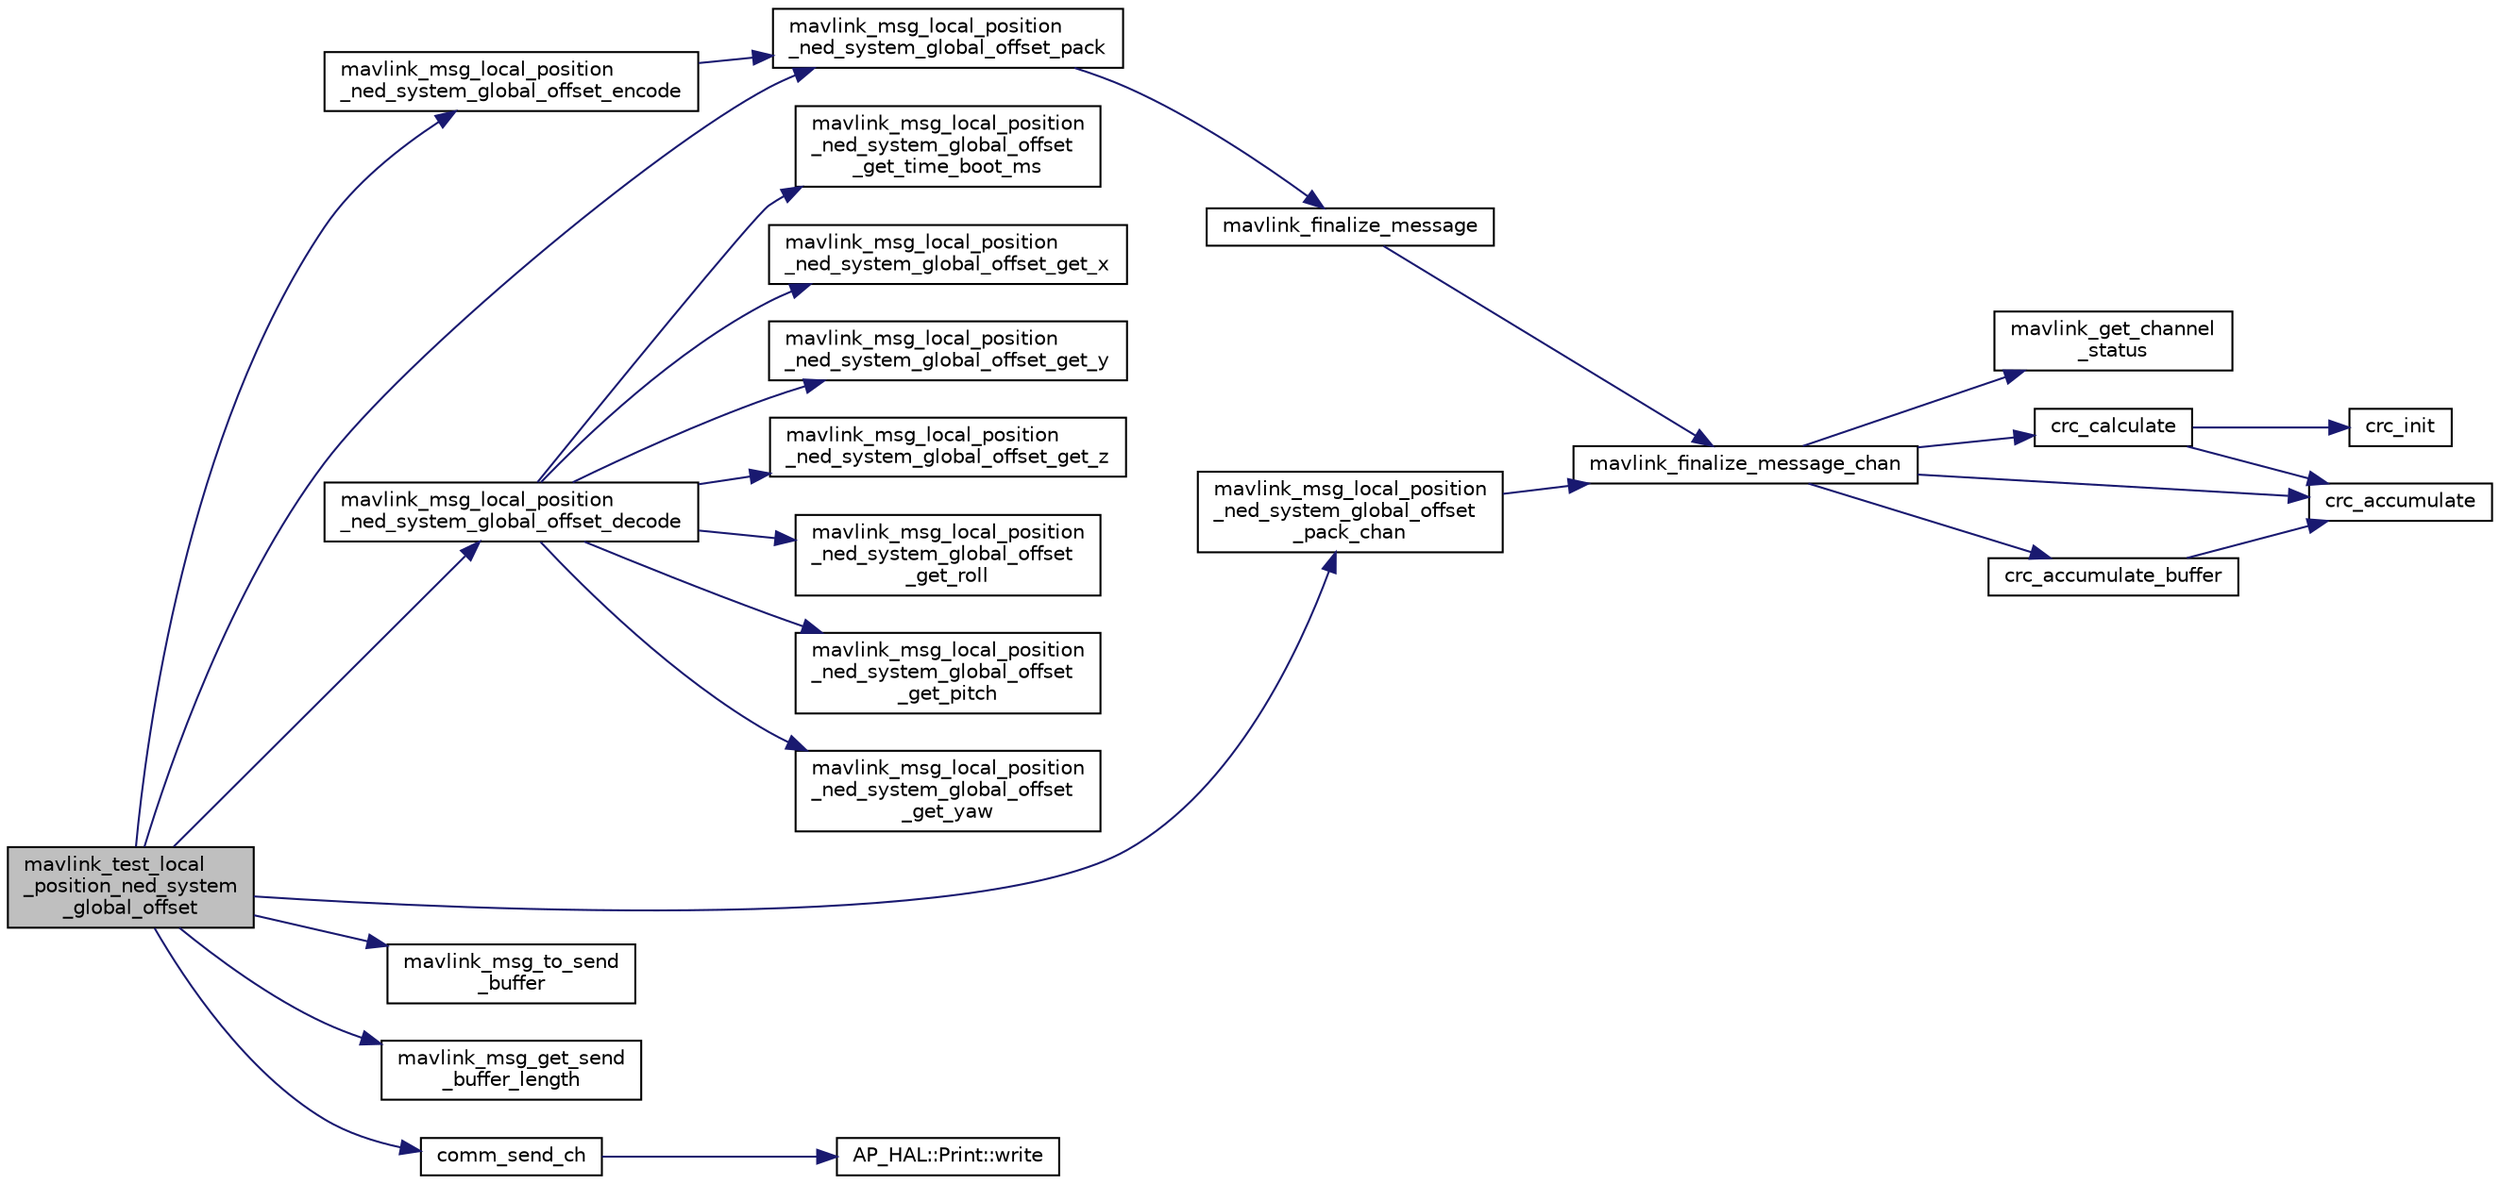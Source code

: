 digraph "mavlink_test_local_position_ned_system_global_offset"
{
 // INTERACTIVE_SVG=YES
  edge [fontname="Helvetica",fontsize="10",labelfontname="Helvetica",labelfontsize="10"];
  node [fontname="Helvetica",fontsize="10",shape=record];
  rankdir="LR";
  Node1 [label="mavlink_test_local\l_position_ned_system\l_global_offset",height=0.2,width=0.4,color="black", fillcolor="grey75", style="filled", fontcolor="black"];
  Node1 -> Node2 [color="midnightblue",fontsize="10",style="solid",fontname="Helvetica"];
  Node2 [label="mavlink_msg_local_position\l_ned_system_global_offset_encode",height=0.2,width=0.4,color="black", fillcolor="white", style="filled",URL="$mavlink__msg__local__position__ned__system__global__offset_8h.html#a7f00fd9a7f77724e18f4cd2e10d4a142",tooltip="Encode a local_position_ned_system_global_offset struct. "];
  Node2 -> Node3 [color="midnightblue",fontsize="10",style="solid",fontname="Helvetica"];
  Node3 [label="mavlink_msg_local_position\l_ned_system_global_offset_pack",height=0.2,width=0.4,color="black", fillcolor="white", style="filled",URL="$mavlink__msg__local__position__ned__system__global__offset_8h.html#a69579fc065a7b22e56b0411b88bd9a91",tooltip="Pack a local_position_ned_system_global_offset message. "];
  Node3 -> Node4 [color="midnightblue",fontsize="10",style="solid",fontname="Helvetica"];
  Node4 [label="mavlink_finalize_message",height=0.2,width=0.4,color="black", fillcolor="white", style="filled",URL="$mavlink__helpers_8h.html#af3bea083c5ec83f5b6570b2bd4a817d0",tooltip="Finalize a MAVLink message with MAVLINK_COMM_0 as default channel. "];
  Node4 -> Node5 [color="midnightblue",fontsize="10",style="solid",fontname="Helvetica"];
  Node5 [label="mavlink_finalize_message_chan",height=0.2,width=0.4,color="black", fillcolor="white", style="filled",URL="$mavlink__helpers_8h.html#aa66131138fc02101dcc73b4b556ab422",tooltip="Finalize a MAVLink message with channel assignment. "];
  Node5 -> Node6 [color="midnightblue",fontsize="10",style="solid",fontname="Helvetica"];
  Node6 [label="mavlink_get_channel\l_status",height=0.2,width=0.4,color="black", fillcolor="white", style="filled",URL="$mavlink__helpers_8h.html#ac006d308067f48514ca5c0cf0b046c28"];
  Node5 -> Node7 [color="midnightblue",fontsize="10",style="solid",fontname="Helvetica"];
  Node7 [label="crc_calculate",height=0.2,width=0.4,color="black", fillcolor="white", style="filled",URL="$checksum_8h.html#ab4264eb7b9e22aabb5cc3191bce35f4c",tooltip="Calculates the X.25 checksum on a byte buffer. "];
  Node7 -> Node8 [color="midnightblue",fontsize="10",style="solid",fontname="Helvetica"];
  Node8 [label="crc_init",height=0.2,width=0.4,color="black", fillcolor="white", style="filled",URL="$checksum_8h.html#aee738f6e20d31b027afdd966c79befae",tooltip="Initiliaze the buffer for the X.25 CRC. "];
  Node7 -> Node9 [color="midnightblue",fontsize="10",style="solid",fontname="Helvetica"];
  Node9 [label="crc_accumulate",height=0.2,width=0.4,color="black", fillcolor="white", style="filled",URL="$checksum_8h.html#ade2bbc31cd3b5b6d839556f56de61957",tooltip="Accumulate the X.25 CRC by adding one char at a time. "];
  Node5 -> Node10 [color="midnightblue",fontsize="10",style="solid",fontname="Helvetica"];
  Node10 [label="crc_accumulate_buffer",height=0.2,width=0.4,color="black", fillcolor="white", style="filled",URL="$checksum_8h.html#abcbaa800e8fcbcdf9bb48168657fbefd",tooltip="Accumulate the X.25 CRC by adding an array of bytes. "];
  Node10 -> Node9 [color="midnightblue",fontsize="10",style="solid",fontname="Helvetica"];
  Node5 -> Node9 [color="midnightblue",fontsize="10",style="solid",fontname="Helvetica"];
  Node1 -> Node11 [color="midnightblue",fontsize="10",style="solid",fontname="Helvetica"];
  Node11 [label="mavlink_msg_local_position\l_ned_system_global_offset_decode",height=0.2,width=0.4,color="black", fillcolor="white", style="filled",URL="$mavlink__msg__local__position__ned__system__global__offset_8h.html#a48cc90d2c8837a64a51a3834840c1926",tooltip="Decode a local_position_ned_system_global_offset message into a struct. "];
  Node11 -> Node12 [color="midnightblue",fontsize="10",style="solid",fontname="Helvetica"];
  Node12 [label="mavlink_msg_local_position\l_ned_system_global_offset\l_get_time_boot_ms",height=0.2,width=0.4,color="black", fillcolor="white", style="filled",URL="$mavlink__msg__local__position__ned__system__global__offset_8h.html#a4b622970f57ee45e6fc2e6d4bdd32105",tooltip="Send a local_position_ned_system_global_offset message. "];
  Node11 -> Node13 [color="midnightblue",fontsize="10",style="solid",fontname="Helvetica"];
  Node13 [label="mavlink_msg_local_position\l_ned_system_global_offset_get_x",height=0.2,width=0.4,color="black", fillcolor="white", style="filled",URL="$mavlink__msg__local__position__ned__system__global__offset_8h.html#aad9b8f327f46344a6bdfa329e14e662b",tooltip="Get field x from local_position_ned_system_global_offset message. "];
  Node11 -> Node14 [color="midnightblue",fontsize="10",style="solid",fontname="Helvetica"];
  Node14 [label="mavlink_msg_local_position\l_ned_system_global_offset_get_y",height=0.2,width=0.4,color="black", fillcolor="white", style="filled",URL="$mavlink__msg__local__position__ned__system__global__offset_8h.html#a8ba2b5696235e21be01a2e00b6fc0408",tooltip="Get field y from local_position_ned_system_global_offset message. "];
  Node11 -> Node15 [color="midnightblue",fontsize="10",style="solid",fontname="Helvetica"];
  Node15 [label="mavlink_msg_local_position\l_ned_system_global_offset_get_z",height=0.2,width=0.4,color="black", fillcolor="white", style="filled",URL="$mavlink__msg__local__position__ned__system__global__offset_8h.html#a44e35208d74607b1f3adaf3bbe1c2a26",tooltip="Get field z from local_position_ned_system_global_offset message. "];
  Node11 -> Node16 [color="midnightblue",fontsize="10",style="solid",fontname="Helvetica"];
  Node16 [label="mavlink_msg_local_position\l_ned_system_global_offset\l_get_roll",height=0.2,width=0.4,color="black", fillcolor="white", style="filled",URL="$mavlink__msg__local__position__ned__system__global__offset_8h.html#ae61716162752bcd6169150d05915f793",tooltip="Get field roll from local_position_ned_system_global_offset message. "];
  Node11 -> Node17 [color="midnightblue",fontsize="10",style="solid",fontname="Helvetica"];
  Node17 [label="mavlink_msg_local_position\l_ned_system_global_offset\l_get_pitch",height=0.2,width=0.4,color="black", fillcolor="white", style="filled",URL="$mavlink__msg__local__position__ned__system__global__offset_8h.html#af262c3ff5e0221798cbcbdf69b1edf16",tooltip="Get field pitch from local_position_ned_system_global_offset message. "];
  Node11 -> Node18 [color="midnightblue",fontsize="10",style="solid",fontname="Helvetica"];
  Node18 [label="mavlink_msg_local_position\l_ned_system_global_offset\l_get_yaw",height=0.2,width=0.4,color="black", fillcolor="white", style="filled",URL="$mavlink__msg__local__position__ned__system__global__offset_8h.html#a8e8c24baa2353c0911e584001103c959",tooltip="Get field yaw from local_position_ned_system_global_offset message. "];
  Node1 -> Node3 [color="midnightblue",fontsize="10",style="solid",fontname="Helvetica"];
  Node1 -> Node19 [color="midnightblue",fontsize="10",style="solid",fontname="Helvetica"];
  Node19 [label="mavlink_msg_local_position\l_ned_system_global_offset\l_pack_chan",height=0.2,width=0.4,color="black", fillcolor="white", style="filled",URL="$mavlink__msg__local__position__ned__system__global__offset_8h.html#ad8d853cc2bc70509f26bc363322c46cf",tooltip="Pack a local_position_ned_system_global_offset message on a channel. "];
  Node19 -> Node5 [color="midnightblue",fontsize="10",style="solid",fontname="Helvetica"];
  Node1 -> Node20 [color="midnightblue",fontsize="10",style="solid",fontname="Helvetica"];
  Node20 [label="mavlink_msg_to_send\l_buffer",height=0.2,width=0.4,color="black", fillcolor="white", style="filled",URL="$mavlink__helpers_8h.html#afea0a9befa84822fd62c2899ea0d849e",tooltip="Pack a message to send it over a serial byte stream. "];
  Node1 -> Node21 [color="midnightblue",fontsize="10",style="solid",fontname="Helvetica"];
  Node21 [label="mavlink_msg_get_send\l_buffer_length",height=0.2,width=0.4,color="black", fillcolor="white", style="filled",URL="$protocol_8h.html#aa86c08f27aabb7a2e12a67f189f590c8",tooltip="Get the required buffer size for this message. "];
  Node1 -> Node22 [color="midnightblue",fontsize="10",style="solid",fontname="Helvetica"];
  Node22 [label="comm_send_ch",height=0.2,width=0.4,color="black", fillcolor="white", style="filled",URL="$GCS__MAVLink_8h.html#ab753873a1ee10adedd0ce246311468f8"];
  Node22 -> Node23 [color="midnightblue",fontsize="10",style="solid",fontname="Helvetica"];
  Node23 [label="AP_HAL::Print::write",height=0.2,width=0.4,color="black", fillcolor="white", style="filled",URL="$classAP__HAL_1_1Print.html#acc65391952a43334f8f5c9bef341f501"];
}
